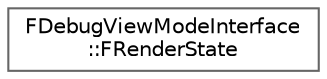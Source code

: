digraph "Graphical Class Hierarchy"
{
 // INTERACTIVE_SVG=YES
 // LATEX_PDF_SIZE
  bgcolor="transparent";
  edge [fontname=Helvetica,fontsize=10,labelfontname=Helvetica,labelfontsize=10];
  node [fontname=Helvetica,fontsize=10,shape=box,height=0.2,width=0.4];
  rankdir="LR";
  Node0 [id="Node000000",label="FDebugViewModeInterface\l::FRenderState",height=0.2,width=0.4,color="grey40", fillcolor="white", style="filled",URL="$d4/d5b/structFDebugViewModeInterface_1_1FRenderState.html",tooltip=" "];
}
